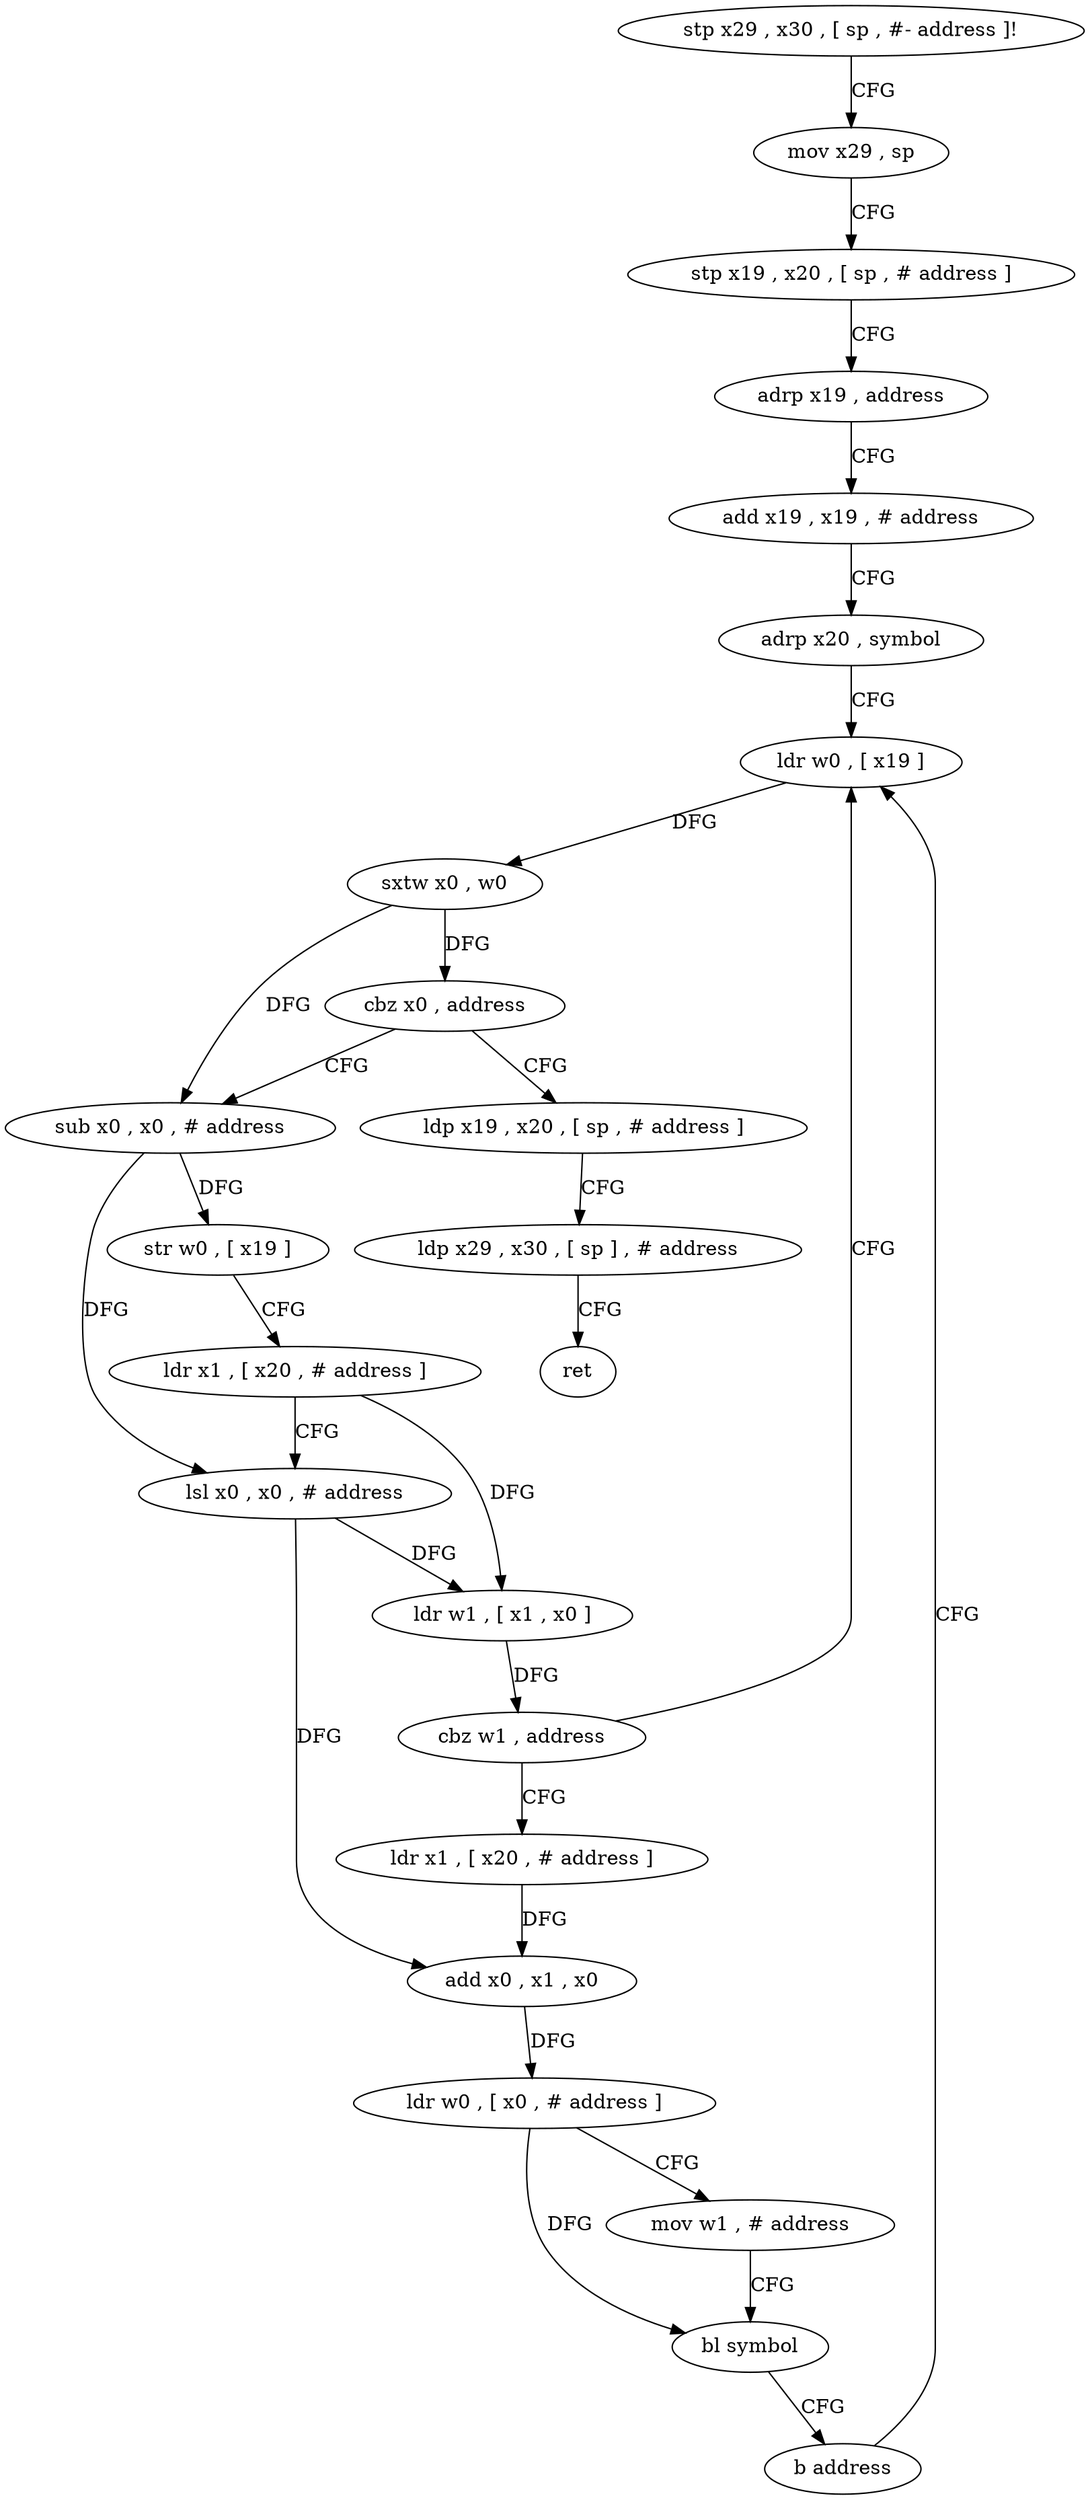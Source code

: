 digraph "func" {
"271300" [label = "stp x29 , x30 , [ sp , #- address ]!" ]
"271304" [label = "mov x29 , sp" ]
"271308" [label = "stp x19 , x20 , [ sp , # address ]" ]
"271312" [label = "adrp x19 , address" ]
"271316" [label = "add x19 , x19 , # address" ]
"271320" [label = "adrp x20 , symbol" ]
"271324" [label = "ldr w0 , [ x19 ]" ]
"271384" [label = "ldp x19 , x20 , [ sp , # address ]" ]
"271388" [label = "ldp x29 , x30 , [ sp ] , # address" ]
"271392" [label = "ret" ]
"271336" [label = "sub x0 , x0 , # address" ]
"271340" [label = "str w0 , [ x19 ]" ]
"271344" [label = "ldr x1 , [ x20 , # address ]" ]
"271348" [label = "lsl x0 , x0 , # address" ]
"271352" [label = "ldr w1 , [ x1 , x0 ]" ]
"271356" [label = "cbz w1 , address" ]
"271360" [label = "ldr x1 , [ x20 , # address ]" ]
"271328" [label = "sxtw x0 , w0" ]
"271332" [label = "cbz x0 , address" ]
"271364" [label = "add x0 , x1 , x0" ]
"271368" [label = "ldr w0 , [ x0 , # address ]" ]
"271372" [label = "mov w1 , # address" ]
"271376" [label = "bl symbol" ]
"271380" [label = "b address" ]
"271300" -> "271304" [ label = "CFG" ]
"271304" -> "271308" [ label = "CFG" ]
"271308" -> "271312" [ label = "CFG" ]
"271312" -> "271316" [ label = "CFG" ]
"271316" -> "271320" [ label = "CFG" ]
"271320" -> "271324" [ label = "CFG" ]
"271324" -> "271328" [ label = "DFG" ]
"271384" -> "271388" [ label = "CFG" ]
"271388" -> "271392" [ label = "CFG" ]
"271336" -> "271340" [ label = "DFG" ]
"271336" -> "271348" [ label = "DFG" ]
"271340" -> "271344" [ label = "CFG" ]
"271344" -> "271348" [ label = "CFG" ]
"271344" -> "271352" [ label = "DFG" ]
"271348" -> "271352" [ label = "DFG" ]
"271348" -> "271364" [ label = "DFG" ]
"271352" -> "271356" [ label = "DFG" ]
"271356" -> "271324" [ label = "CFG" ]
"271356" -> "271360" [ label = "CFG" ]
"271360" -> "271364" [ label = "DFG" ]
"271328" -> "271332" [ label = "DFG" ]
"271328" -> "271336" [ label = "DFG" ]
"271332" -> "271384" [ label = "CFG" ]
"271332" -> "271336" [ label = "CFG" ]
"271364" -> "271368" [ label = "DFG" ]
"271368" -> "271372" [ label = "CFG" ]
"271368" -> "271376" [ label = "DFG" ]
"271372" -> "271376" [ label = "CFG" ]
"271376" -> "271380" [ label = "CFG" ]
"271380" -> "271324" [ label = "CFG" ]
}
